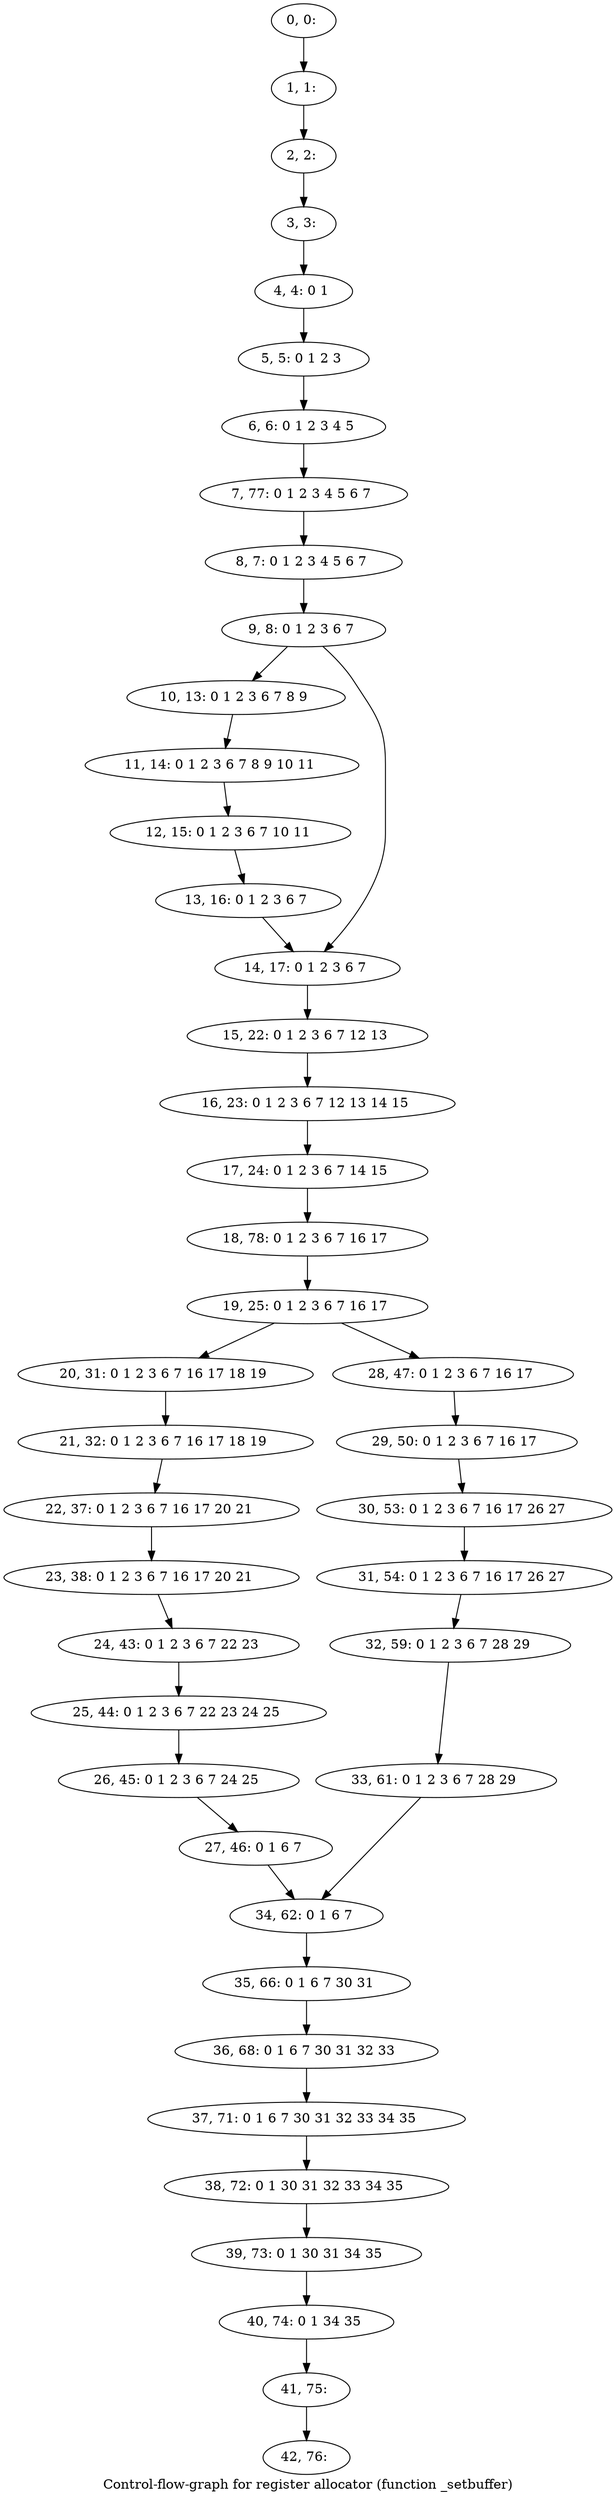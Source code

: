 digraph G {
graph [label="Control-flow-graph for register allocator (function _setbuffer)"]
0[label="0, 0: "];
1[label="1, 1: "];
2[label="2, 2: "];
3[label="3, 3: "];
4[label="4, 4: 0 1 "];
5[label="5, 5: 0 1 2 3 "];
6[label="6, 6: 0 1 2 3 4 5 "];
7[label="7, 77: 0 1 2 3 4 5 6 7 "];
8[label="8, 7: 0 1 2 3 4 5 6 7 "];
9[label="9, 8: 0 1 2 3 6 7 "];
10[label="10, 13: 0 1 2 3 6 7 8 9 "];
11[label="11, 14: 0 1 2 3 6 7 8 9 10 11 "];
12[label="12, 15: 0 1 2 3 6 7 10 11 "];
13[label="13, 16: 0 1 2 3 6 7 "];
14[label="14, 17: 0 1 2 3 6 7 "];
15[label="15, 22: 0 1 2 3 6 7 12 13 "];
16[label="16, 23: 0 1 2 3 6 7 12 13 14 15 "];
17[label="17, 24: 0 1 2 3 6 7 14 15 "];
18[label="18, 78: 0 1 2 3 6 7 16 17 "];
19[label="19, 25: 0 1 2 3 6 7 16 17 "];
20[label="20, 31: 0 1 2 3 6 7 16 17 18 19 "];
21[label="21, 32: 0 1 2 3 6 7 16 17 18 19 "];
22[label="22, 37: 0 1 2 3 6 7 16 17 20 21 "];
23[label="23, 38: 0 1 2 3 6 7 16 17 20 21 "];
24[label="24, 43: 0 1 2 3 6 7 22 23 "];
25[label="25, 44: 0 1 2 3 6 7 22 23 24 25 "];
26[label="26, 45: 0 1 2 3 6 7 24 25 "];
27[label="27, 46: 0 1 6 7 "];
28[label="28, 47: 0 1 2 3 6 7 16 17 "];
29[label="29, 50: 0 1 2 3 6 7 16 17 "];
30[label="30, 53: 0 1 2 3 6 7 16 17 26 27 "];
31[label="31, 54: 0 1 2 3 6 7 16 17 26 27 "];
32[label="32, 59: 0 1 2 3 6 7 28 29 "];
33[label="33, 61: 0 1 2 3 6 7 28 29 "];
34[label="34, 62: 0 1 6 7 "];
35[label="35, 66: 0 1 6 7 30 31 "];
36[label="36, 68: 0 1 6 7 30 31 32 33 "];
37[label="37, 71: 0 1 6 7 30 31 32 33 34 35 "];
38[label="38, 72: 0 1 30 31 32 33 34 35 "];
39[label="39, 73: 0 1 30 31 34 35 "];
40[label="40, 74: 0 1 34 35 "];
41[label="41, 75: "];
42[label="42, 76: "];
0->1 ;
1->2 ;
2->3 ;
3->4 ;
4->5 ;
5->6 ;
6->7 ;
7->8 ;
8->9 ;
9->10 ;
9->14 ;
10->11 ;
11->12 ;
12->13 ;
13->14 ;
14->15 ;
15->16 ;
16->17 ;
17->18 ;
18->19 ;
19->20 ;
19->28 ;
20->21 ;
21->22 ;
22->23 ;
23->24 ;
24->25 ;
25->26 ;
26->27 ;
27->34 ;
28->29 ;
29->30 ;
30->31 ;
31->32 ;
32->33 ;
33->34 ;
34->35 ;
35->36 ;
36->37 ;
37->38 ;
38->39 ;
39->40 ;
40->41 ;
41->42 ;
}
